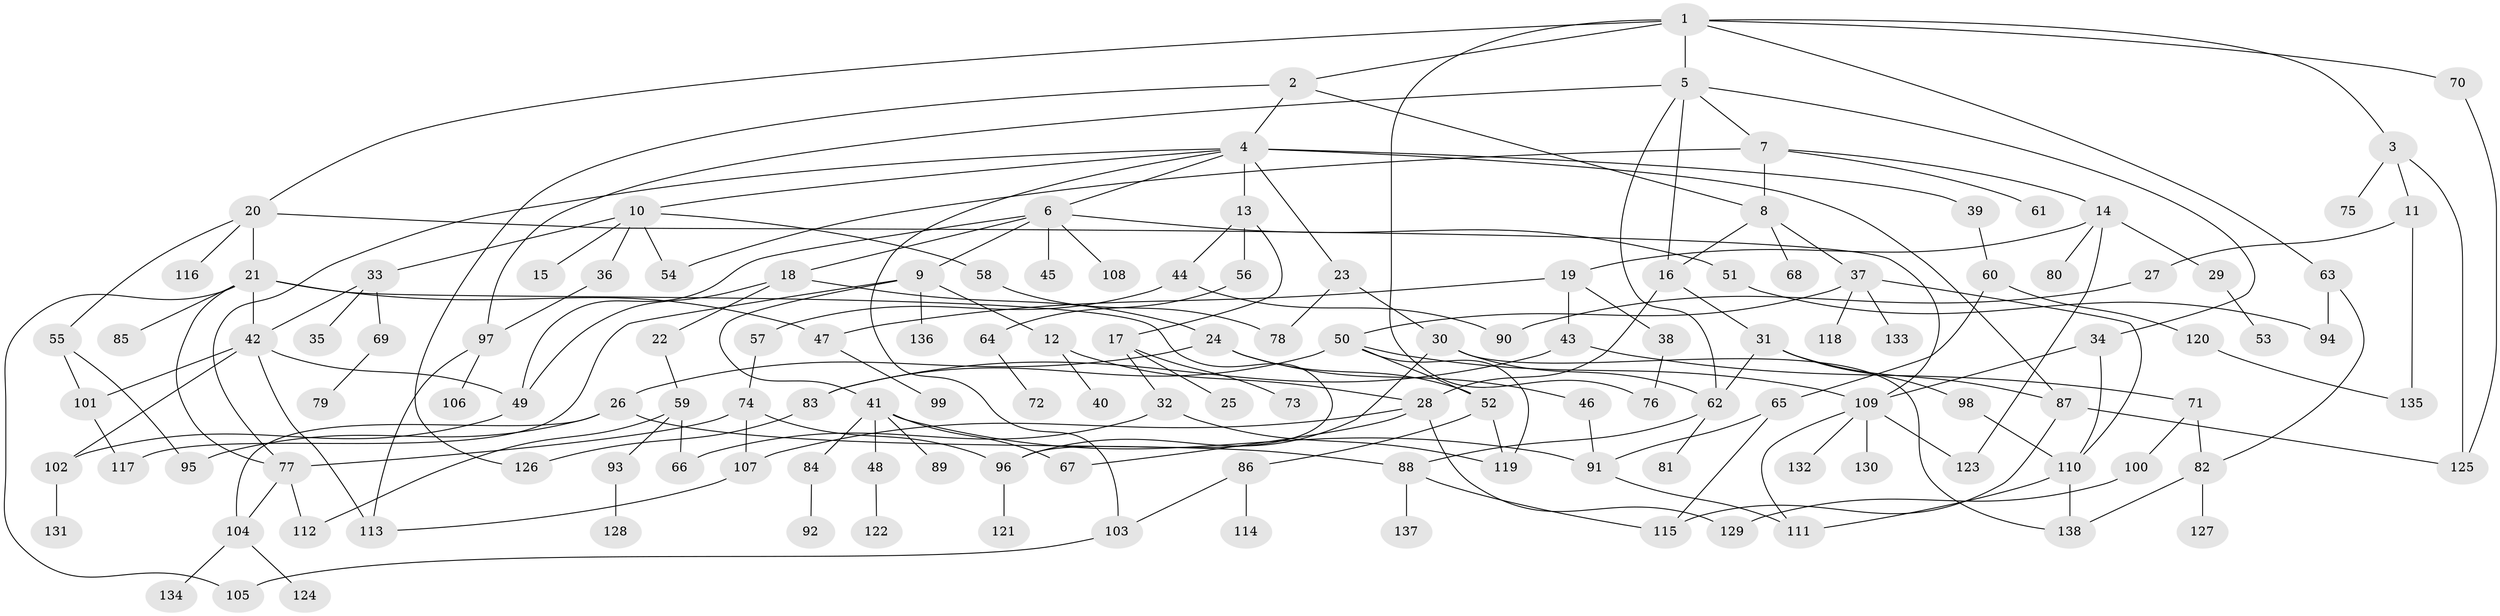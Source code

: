 // Generated by graph-tools (version 1.1) at 2025/49/03/09/25 03:49:18]
// undirected, 138 vertices, 194 edges
graph export_dot {
graph [start="1"]
  node [color=gray90,style=filled];
  1;
  2;
  3;
  4;
  5;
  6;
  7;
  8;
  9;
  10;
  11;
  12;
  13;
  14;
  15;
  16;
  17;
  18;
  19;
  20;
  21;
  22;
  23;
  24;
  25;
  26;
  27;
  28;
  29;
  30;
  31;
  32;
  33;
  34;
  35;
  36;
  37;
  38;
  39;
  40;
  41;
  42;
  43;
  44;
  45;
  46;
  47;
  48;
  49;
  50;
  51;
  52;
  53;
  54;
  55;
  56;
  57;
  58;
  59;
  60;
  61;
  62;
  63;
  64;
  65;
  66;
  67;
  68;
  69;
  70;
  71;
  72;
  73;
  74;
  75;
  76;
  77;
  78;
  79;
  80;
  81;
  82;
  83;
  84;
  85;
  86;
  87;
  88;
  89;
  90;
  91;
  92;
  93;
  94;
  95;
  96;
  97;
  98;
  99;
  100;
  101;
  102;
  103;
  104;
  105;
  106;
  107;
  108;
  109;
  110;
  111;
  112;
  113;
  114;
  115;
  116;
  117;
  118;
  119;
  120;
  121;
  122;
  123;
  124;
  125;
  126;
  127;
  128;
  129;
  130;
  131;
  132;
  133;
  134;
  135;
  136;
  137;
  138;
  1 -- 2;
  1 -- 3;
  1 -- 5;
  1 -- 20;
  1 -- 63;
  1 -- 70;
  1 -- 76;
  2 -- 4;
  2 -- 126;
  2 -- 8;
  3 -- 11;
  3 -- 75;
  3 -- 125;
  4 -- 6;
  4 -- 10;
  4 -- 13;
  4 -- 23;
  4 -- 39;
  4 -- 103;
  4 -- 87;
  4 -- 77;
  5 -- 7;
  5 -- 34;
  5 -- 62;
  5 -- 97;
  5 -- 16;
  6 -- 9;
  6 -- 18;
  6 -- 45;
  6 -- 51;
  6 -- 108;
  6 -- 49;
  7 -- 8;
  7 -- 14;
  7 -- 54;
  7 -- 61;
  8 -- 16;
  8 -- 37;
  8 -- 68;
  9 -- 12;
  9 -- 41;
  9 -- 136;
  9 -- 117;
  10 -- 15;
  10 -- 33;
  10 -- 36;
  10 -- 58;
  10 -- 54;
  11 -- 27;
  11 -- 135;
  12 -- 28;
  12 -- 40;
  13 -- 17;
  13 -- 44;
  13 -- 56;
  14 -- 19;
  14 -- 29;
  14 -- 80;
  14 -- 123;
  16 -- 31;
  16 -- 28;
  17 -- 25;
  17 -- 32;
  17 -- 73;
  18 -- 22;
  18 -- 24;
  18 -- 49;
  19 -- 38;
  19 -- 43;
  19 -- 47;
  20 -- 21;
  20 -- 55;
  20 -- 116;
  20 -- 109;
  21 -- 47;
  21 -- 85;
  21 -- 105;
  21 -- 77;
  21 -- 96;
  21 -- 42;
  22 -- 59;
  23 -- 30;
  23 -- 78;
  24 -- 26;
  24 -- 46;
  24 -- 52;
  26 -- 88;
  26 -- 95;
  26 -- 104;
  27 -- 90;
  28 -- 67;
  28 -- 107;
  28 -- 129;
  29 -- 53;
  30 -- 138;
  30 -- 96;
  30 -- 62;
  31 -- 87;
  31 -- 98;
  31 -- 62;
  32 -- 66;
  32 -- 119;
  33 -- 35;
  33 -- 42;
  33 -- 69;
  34 -- 109;
  34 -- 110;
  36 -- 97;
  37 -- 50;
  37 -- 110;
  37 -- 118;
  37 -- 133;
  38 -- 76;
  39 -- 60;
  41 -- 48;
  41 -- 84;
  41 -- 89;
  41 -- 67;
  41 -- 91;
  42 -- 49;
  42 -- 102;
  42 -- 101;
  42 -- 113;
  43 -- 71;
  43 -- 83;
  44 -- 57;
  44 -- 90;
  46 -- 91;
  47 -- 99;
  48 -- 122;
  49 -- 102;
  50 -- 119;
  50 -- 52;
  50 -- 109;
  50 -- 83;
  51 -- 94;
  52 -- 86;
  52 -- 119;
  55 -- 101;
  55 -- 95;
  56 -- 64;
  57 -- 74;
  58 -- 78;
  59 -- 93;
  59 -- 112;
  59 -- 66;
  60 -- 65;
  60 -- 120;
  62 -- 81;
  62 -- 88;
  63 -- 94;
  63 -- 82;
  64 -- 72;
  65 -- 115;
  65 -- 91;
  69 -- 79;
  70 -- 125;
  71 -- 82;
  71 -- 100;
  74 -- 77;
  74 -- 96;
  74 -- 107;
  77 -- 104;
  77 -- 112;
  82 -- 127;
  82 -- 138;
  83 -- 126;
  84 -- 92;
  86 -- 114;
  86 -- 103;
  87 -- 115;
  87 -- 125;
  88 -- 115;
  88 -- 137;
  91 -- 111;
  93 -- 128;
  96 -- 121;
  97 -- 106;
  97 -- 113;
  98 -- 110;
  100 -- 129;
  101 -- 117;
  102 -- 131;
  103 -- 105;
  104 -- 124;
  104 -- 134;
  107 -- 113;
  109 -- 111;
  109 -- 130;
  109 -- 132;
  109 -- 123;
  110 -- 138;
  110 -- 111;
  120 -- 135;
}
